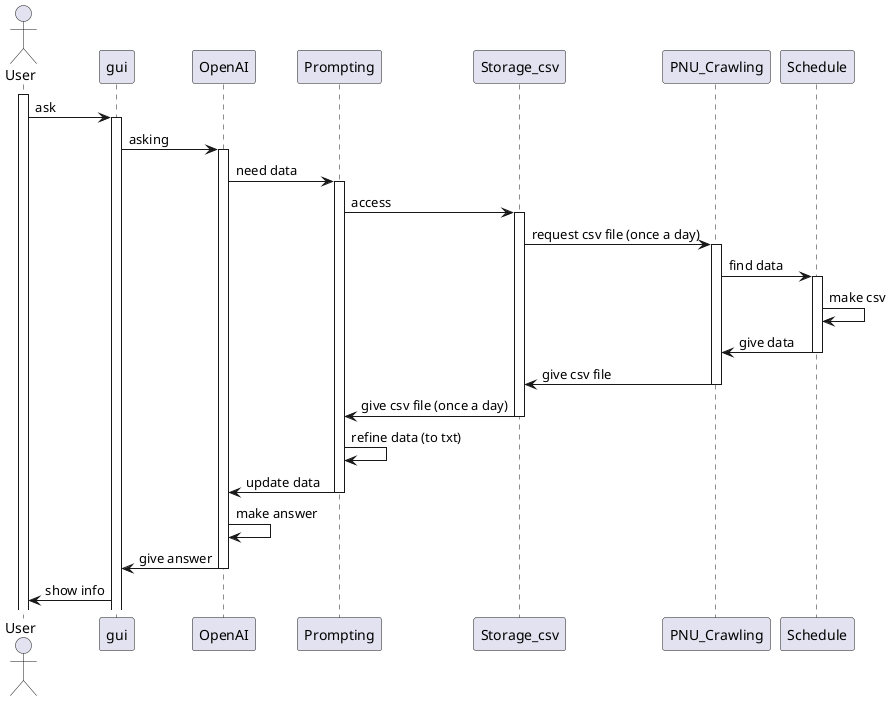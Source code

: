@startuml

actor User
participant gui
participant OpenAI 
participant Prompting
participant Storage_csv
participant PNU_Crawling
participant Schedule



activate User
User -> gui : ask
activate gui
gui -> OpenAI : asking
activate OpenAI
OpenAI -> Prompting : need data
activate Prompting
Prompting -> Storage_csv : access
activate Storage_csv
Storage_csv -> PNU_Crawling : request csv file (once a day)
activate PNU_Crawling


PNU_Crawling -> Schedule : find data
activate Schedule
Schedule -> Schedule : make csv
Schedule -> PNU_Crawling : give data
deactivate Schedule


PNU_Crawling -> Storage_csv : give csv file
deactivate PNU_Crawling
Storage_csv -> Prompting : give csv file (once a day)
deactivate Storage_csv
Prompting -> Prompting : refine data (to txt)
Prompting -> OpenAI : update data
deactivate Prompting
OpenAI -> OpenAI : make answer
OpenAI -> gui : give answer
deactivate OpenAI

gui -> User : show info

deactivate OpenAI


@enduml